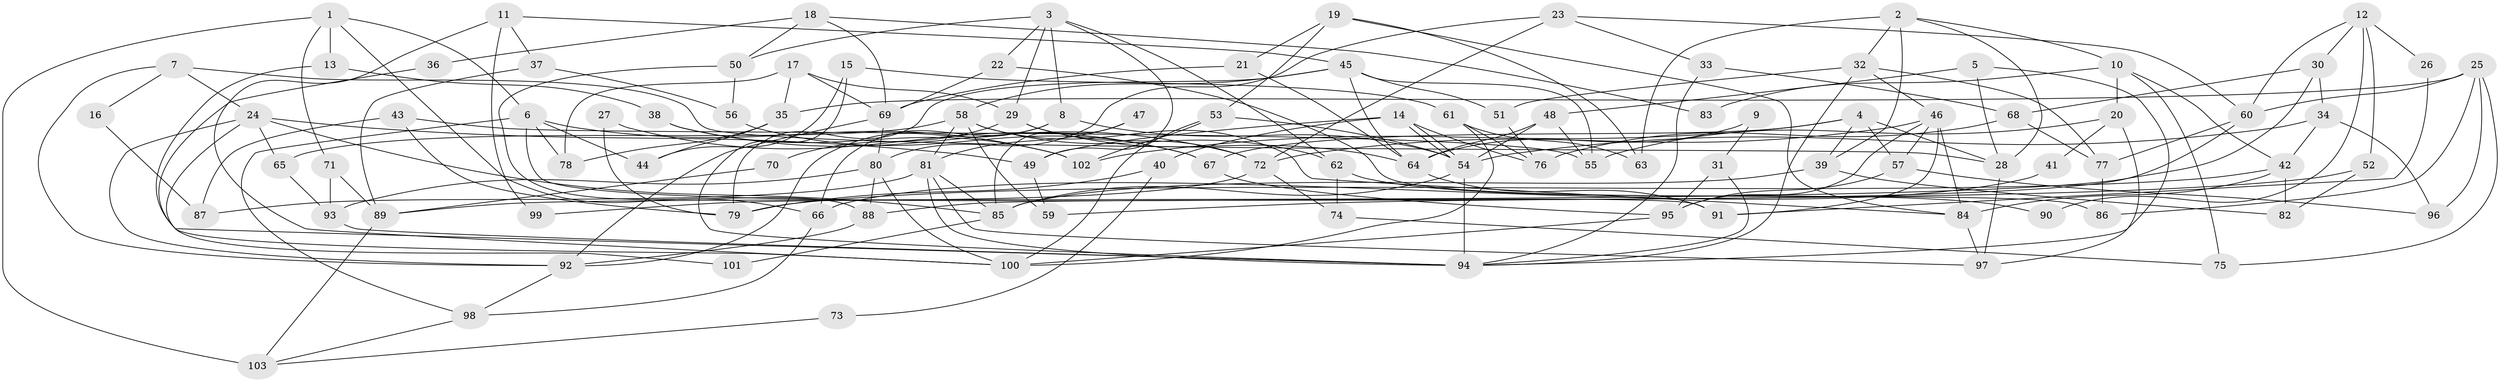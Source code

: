// Generated by graph-tools (version 1.1) at 2025/51/03/09/25 04:51:24]
// undirected, 103 vertices, 206 edges
graph export_dot {
graph [start="1"]
  node [color=gray90,style=filled];
  1;
  2;
  3;
  4;
  5;
  6;
  7;
  8;
  9;
  10;
  11;
  12;
  13;
  14;
  15;
  16;
  17;
  18;
  19;
  20;
  21;
  22;
  23;
  24;
  25;
  26;
  27;
  28;
  29;
  30;
  31;
  32;
  33;
  34;
  35;
  36;
  37;
  38;
  39;
  40;
  41;
  42;
  43;
  44;
  45;
  46;
  47;
  48;
  49;
  50;
  51;
  52;
  53;
  54;
  55;
  56;
  57;
  58;
  59;
  60;
  61;
  62;
  63;
  64;
  65;
  66;
  67;
  68;
  69;
  70;
  71;
  72;
  73;
  74;
  75;
  76;
  77;
  78;
  79;
  80;
  81;
  82;
  83;
  84;
  85;
  86;
  87;
  88;
  89;
  90;
  91;
  92;
  93;
  94;
  95;
  96;
  97;
  98;
  99;
  100;
  101;
  102;
  103;
  1 -- 6;
  1 -- 71;
  1 -- 13;
  1 -- 66;
  1 -- 103;
  2 -- 32;
  2 -- 10;
  2 -- 28;
  2 -- 39;
  2 -- 63;
  3 -- 8;
  3 -- 29;
  3 -- 22;
  3 -- 49;
  3 -- 50;
  3 -- 62;
  4 -- 28;
  4 -- 39;
  4 -- 57;
  4 -- 67;
  4 -- 102;
  5 -- 94;
  5 -- 28;
  5 -- 48;
  6 -- 44;
  6 -- 91;
  6 -- 78;
  6 -- 98;
  6 -- 102;
  7 -- 28;
  7 -- 24;
  7 -- 16;
  7 -- 92;
  8 -- 92;
  8 -- 54;
  8 -- 66;
  9 -- 31;
  9 -- 64;
  10 -- 20;
  10 -- 42;
  10 -- 75;
  10 -- 83;
  11 -- 45;
  11 -- 100;
  11 -- 37;
  11 -- 99;
  12 -- 30;
  12 -- 60;
  12 -- 26;
  12 -- 52;
  12 -- 90;
  13 -- 94;
  13 -- 38;
  14 -- 54;
  14 -- 54;
  14 -- 49;
  14 -- 40;
  14 -- 76;
  15 -- 61;
  15 -- 94;
  15 -- 44;
  16 -- 87;
  17 -- 69;
  17 -- 78;
  17 -- 29;
  17 -- 35;
  18 -- 69;
  18 -- 50;
  18 -- 36;
  18 -- 83;
  19 -- 84;
  19 -- 53;
  19 -- 21;
  19 -- 63;
  20 -- 55;
  20 -- 97;
  20 -- 41;
  21 -- 64;
  21 -- 69;
  22 -- 69;
  22 -- 86;
  23 -- 80;
  23 -- 72;
  23 -- 33;
  23 -- 60;
  24 -- 92;
  24 -- 49;
  24 -- 65;
  24 -- 85;
  24 -- 101;
  25 -- 86;
  25 -- 60;
  25 -- 35;
  25 -- 75;
  25 -- 96;
  26 -- 91;
  27 -- 79;
  27 -- 67;
  28 -- 97;
  29 -- 72;
  29 -- 64;
  29 -- 70;
  30 -- 68;
  30 -- 89;
  30 -- 34;
  31 -- 95;
  31 -- 94;
  32 -- 51;
  32 -- 94;
  32 -- 46;
  32 -- 77;
  33 -- 94;
  33 -- 68;
  34 -- 96;
  34 -- 42;
  34 -- 54;
  35 -- 44;
  35 -- 78;
  36 -- 100;
  37 -- 56;
  37 -- 89;
  38 -- 102;
  38 -- 72;
  39 -- 85;
  39 -- 82;
  40 -- 79;
  40 -- 73;
  41 -- 66;
  42 -- 84;
  42 -- 79;
  42 -- 82;
  43 -- 79;
  43 -- 55;
  43 -- 87;
  45 -- 64;
  45 -- 58;
  45 -- 51;
  45 -- 55;
  45 -- 79;
  46 -- 57;
  46 -- 72;
  46 -- 84;
  46 -- 91;
  46 -- 95;
  47 -- 85;
  47 -- 81;
  48 -- 54;
  48 -- 55;
  48 -- 64;
  49 -- 59;
  50 -- 88;
  50 -- 56;
  51 -- 76;
  52 -- 82;
  52 -- 59;
  53 -- 54;
  53 -- 102;
  53 -- 100;
  54 -- 85;
  54 -- 94;
  56 -- 67;
  57 -- 95;
  57 -- 96;
  58 -- 81;
  58 -- 62;
  58 -- 59;
  58 -- 65;
  58 -- 84;
  60 -- 77;
  60 -- 88;
  61 -- 63;
  61 -- 100;
  61 -- 76;
  62 -- 74;
  62 -- 90;
  64 -- 91;
  65 -- 93;
  66 -- 98;
  67 -- 95;
  68 -- 76;
  68 -- 77;
  69 -- 92;
  69 -- 80;
  70 -- 89;
  71 -- 89;
  71 -- 93;
  72 -- 74;
  72 -- 99;
  73 -- 103;
  74 -- 75;
  77 -- 86;
  80 -- 88;
  80 -- 93;
  80 -- 100;
  81 -- 94;
  81 -- 85;
  81 -- 87;
  81 -- 97;
  84 -- 97;
  85 -- 101;
  88 -- 92;
  89 -- 103;
  92 -- 98;
  93 -- 94;
  95 -- 100;
  98 -- 103;
}
